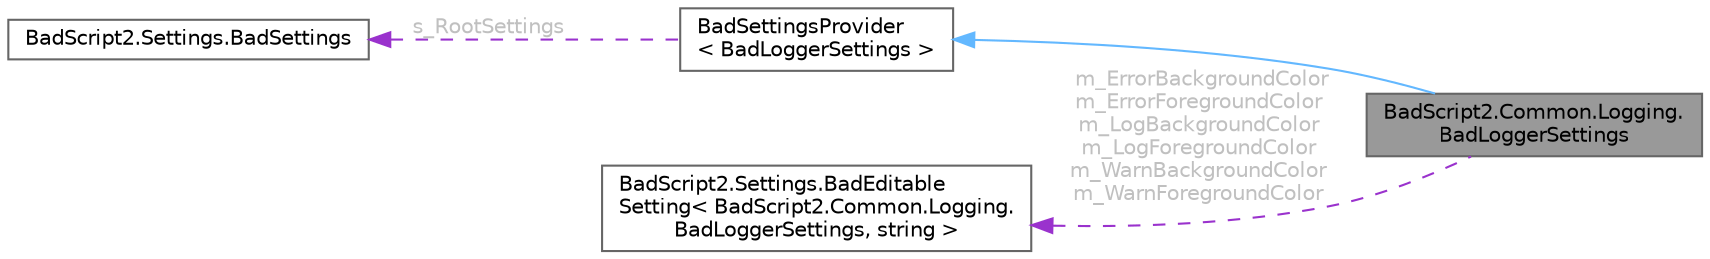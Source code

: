digraph "BadScript2.Common.Logging.BadLoggerSettings"
{
 // LATEX_PDF_SIZE
  bgcolor="transparent";
  edge [fontname=Helvetica,fontsize=10,labelfontname=Helvetica,labelfontsize=10];
  node [fontname=Helvetica,fontsize=10,shape=box,height=0.2,width=0.4];
  rankdir="LR";
  Node1 [id="Node000001",label="BadScript2.Common.Logging.\lBadLoggerSettings",height=0.2,width=0.4,color="gray40", fillcolor="grey60", style="filled", fontcolor="black",tooltip="Logger settings."];
  Node2 -> Node1 [id="edge1_Node000001_Node000002",dir="back",color="steelblue1",style="solid",tooltip=" "];
  Node2 [id="Node000002",label="BadSettingsProvider\l\< BadLoggerSettings \>",height=0.2,width=0.4,color="gray40", fillcolor="white", style="filled",URL="$class_bad_script2_1_1_settings_1_1_bad_settings_provider.html",tooltip=" "];
  Node3 -> Node2 [id="edge2_Node000002_Node000003",dir="back",color="darkorchid3",style="dashed",tooltip=" ",label=" s_RootSettings",fontcolor="grey" ];
  Node3 [id="Node000003",label="BadScript2.Settings.BadSettings",height=0.2,width=0.4,color="gray40", fillcolor="white", style="filled",URL="$class_bad_script2_1_1_settings_1_1_bad_settings.html",tooltip="Public Api for the Settings System."];
  Node4 -> Node1 [id="edge3_Node000001_Node000004",dir="back",color="darkorchid3",style="dashed",tooltip=" ",label=" m_ErrorBackgroundColor\nm_ErrorForegroundColor\nm_LogBackgroundColor\nm_LogForegroundColor\nm_WarnBackgroundColor\nm_WarnForegroundColor",fontcolor="grey" ];
  Node4 [id="Node000004",label="BadScript2.Settings.BadEditable\lSetting\< BadScript2.Common.Logging.\lBadLoggerSettings, string \>",height=0.2,width=0.4,color="gray40", fillcolor="white", style="filled",URL="$class_bad_script2_1_1_settings_1_1_bad_editable_setting.html",tooltip=" "];
}
